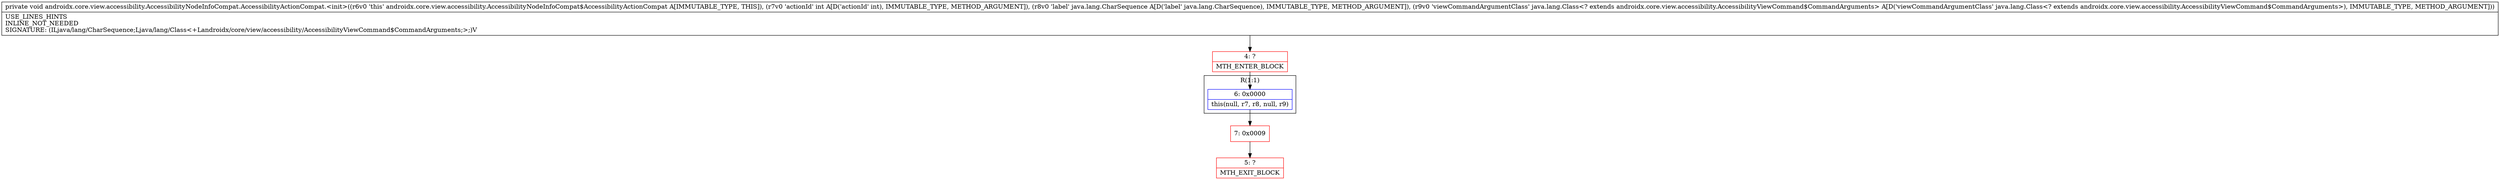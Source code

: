 digraph "CFG forandroidx.core.view.accessibility.AccessibilityNodeInfoCompat.AccessibilityActionCompat.\<init\>(ILjava\/lang\/CharSequence;Ljava\/lang\/Class;)V" {
subgraph cluster_Region_47868048 {
label = "R(1:1)";
node [shape=record,color=blue];
Node_6 [shape=record,label="{6\:\ 0x0000|this(null, r7, r8, null, r9)\l}"];
}
Node_4 [shape=record,color=red,label="{4\:\ ?|MTH_ENTER_BLOCK\l}"];
Node_7 [shape=record,color=red,label="{7\:\ 0x0009}"];
Node_5 [shape=record,color=red,label="{5\:\ ?|MTH_EXIT_BLOCK\l}"];
MethodNode[shape=record,label="{private void androidx.core.view.accessibility.AccessibilityNodeInfoCompat.AccessibilityActionCompat.\<init\>((r6v0 'this' androidx.core.view.accessibility.AccessibilityNodeInfoCompat$AccessibilityActionCompat A[IMMUTABLE_TYPE, THIS]), (r7v0 'actionId' int A[D('actionId' int), IMMUTABLE_TYPE, METHOD_ARGUMENT]), (r8v0 'label' java.lang.CharSequence A[D('label' java.lang.CharSequence), IMMUTABLE_TYPE, METHOD_ARGUMENT]), (r9v0 'viewCommandArgumentClass' java.lang.Class\<? extends androidx.core.view.accessibility.AccessibilityViewCommand$CommandArguments\> A[D('viewCommandArgumentClass' java.lang.Class\<? extends androidx.core.view.accessibility.AccessibilityViewCommand$CommandArguments\>), IMMUTABLE_TYPE, METHOD_ARGUMENT]))  | USE_LINES_HINTS\lINLINE_NOT_NEEDED\lSIGNATURE: (ILjava\/lang\/CharSequence;Ljava\/lang\/Class\<+Landroidx\/core\/view\/accessibility\/AccessibilityViewCommand$CommandArguments;\>;)V\l}"];
MethodNode -> Node_4;Node_6 -> Node_7;
Node_4 -> Node_6;
Node_7 -> Node_5;
}

